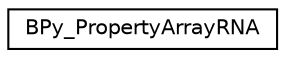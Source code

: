 digraph G
{
  edge [fontname="Helvetica",fontsize="10",labelfontname="Helvetica",labelfontsize="10"];
  node [fontname="Helvetica",fontsize="10",shape=record];
  rankdir=LR;
  Node1 [label="BPy_PropertyArrayRNA",height=0.2,width=0.4,color="black", fillcolor="white", style="filled",URL="$d1/d5d/structBPy__PropertyArrayRNA.html"];
}

